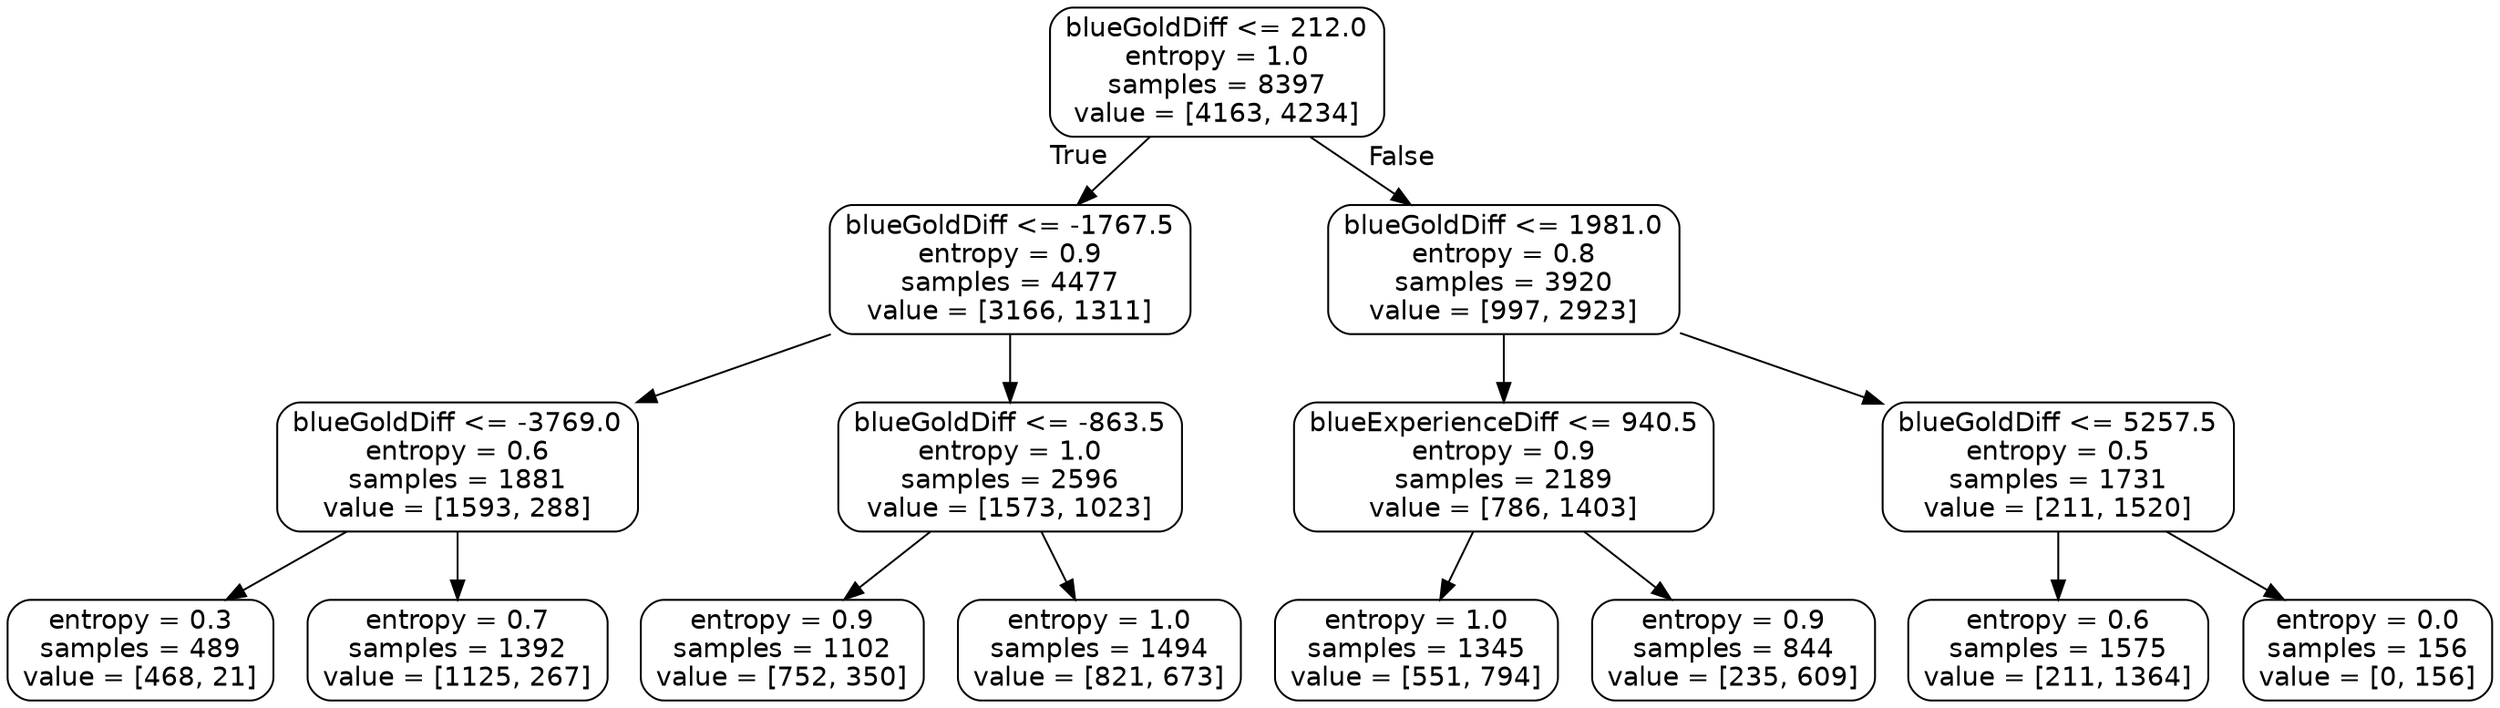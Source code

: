 digraph Tree {
node [shape=box, style="rounded", color="black", fontname="helvetica"] ;
edge [fontname="helvetica"] ;
0 [label="blueGoldDiff <= 212.0\nentropy = 1.0\nsamples = 8397\nvalue = [4163, 4234]"] ;
1 [label="blueGoldDiff <= -1767.5\nentropy = 0.9\nsamples = 4477\nvalue = [3166, 1311]"] ;
0 -> 1 [labeldistance=2.5, labelangle=45, headlabel="True"] ;
2 [label="blueGoldDiff <= -3769.0\nentropy = 0.6\nsamples = 1881\nvalue = [1593, 288]"] ;
1 -> 2 ;
3 [label="entropy = 0.3\nsamples = 489\nvalue = [468, 21]"] ;
2 -> 3 ;
4 [label="entropy = 0.7\nsamples = 1392\nvalue = [1125, 267]"] ;
2 -> 4 ;
5 [label="blueGoldDiff <= -863.5\nentropy = 1.0\nsamples = 2596\nvalue = [1573, 1023]"] ;
1 -> 5 ;
6 [label="entropy = 0.9\nsamples = 1102\nvalue = [752, 350]"] ;
5 -> 6 ;
7 [label="entropy = 1.0\nsamples = 1494\nvalue = [821, 673]"] ;
5 -> 7 ;
8 [label="blueGoldDiff <= 1981.0\nentropy = 0.8\nsamples = 3920\nvalue = [997, 2923]"] ;
0 -> 8 [labeldistance=2.5, labelangle=-45, headlabel="False"] ;
9 [label="blueExperienceDiff <= 940.5\nentropy = 0.9\nsamples = 2189\nvalue = [786, 1403]"] ;
8 -> 9 ;
10 [label="entropy = 1.0\nsamples = 1345\nvalue = [551, 794]"] ;
9 -> 10 ;
11 [label="entropy = 0.9\nsamples = 844\nvalue = [235, 609]"] ;
9 -> 11 ;
12 [label="blueGoldDiff <= 5257.5\nentropy = 0.5\nsamples = 1731\nvalue = [211, 1520]"] ;
8 -> 12 ;
13 [label="entropy = 0.6\nsamples = 1575\nvalue = [211, 1364]"] ;
12 -> 13 ;
14 [label="entropy = 0.0\nsamples = 156\nvalue = [0, 156]"] ;
12 -> 14 ;
}